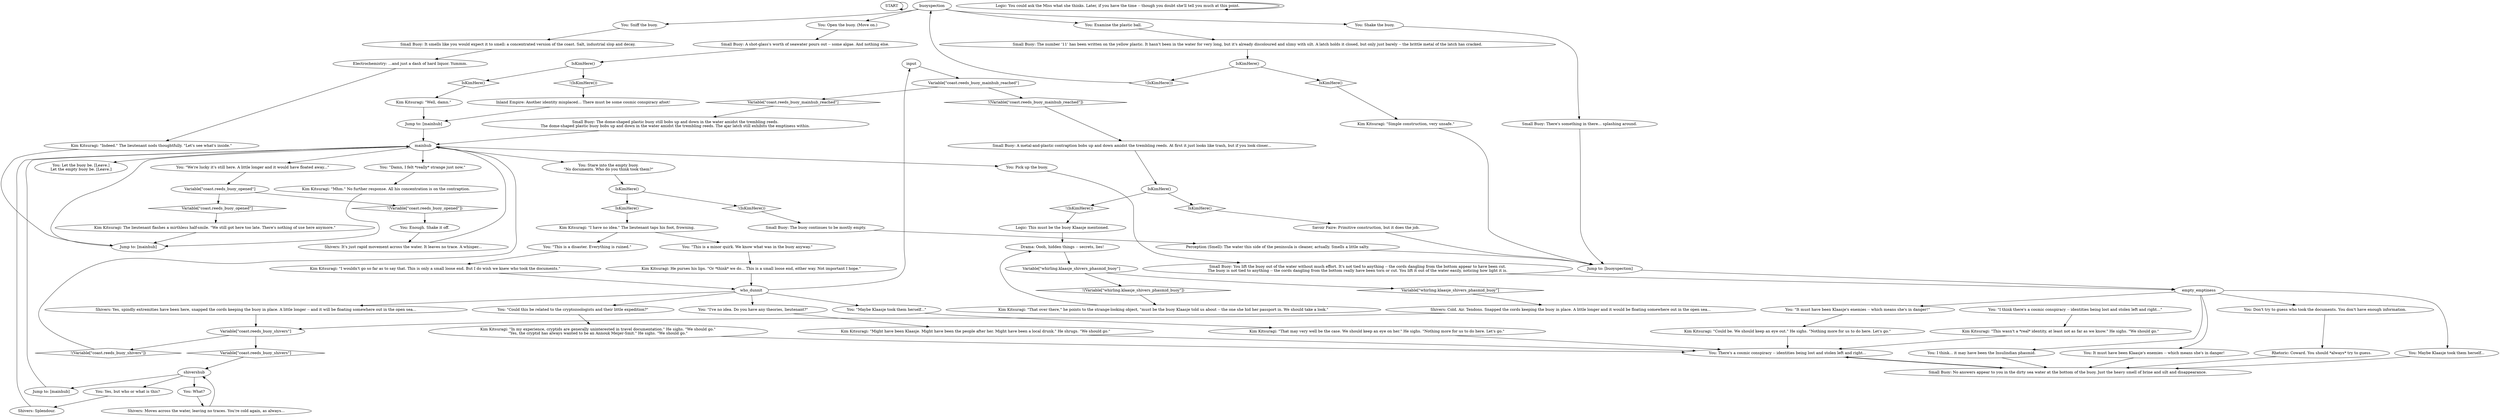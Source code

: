 # COAST / SMALL BUOY
# Here you can find Klaasje's buoy if you know about it.
# ==================================================
digraph G {
	  0 [label="START"];
	  1 [label="input"];
	  2 [label="You: \"It must have been Klaasje's enemies -- which means she's in danger!\""];
	  3 [label="You: There's a cosmic conspiracy -- identities being lost and stolen left and right..."];
	  4 [label="Logic: You could ask the Miss what she thinks. Later, if you have the time -- though you doubt she'll tell you much at this point."];
	  5 [label="Jump to: [mainhub]"];
	  6 [label="You: Enough. Shake it off."];
	  7 [label="Kim Kitsuragi: \"Indeed.\" The lieutenant nods thoughtfully. \"Let's see what's inside.\""];
	  8 [label="Perception (Smell): The water this side of the peninsula is cleaner, actually. Smells a little salty."];
	  9 [label="empty_emptiness"];
	  10 [label="buoyspection"];
	  11 [label="Savoir Faire: Primitive construction, but it does the job."];
	  12 [label="Kim Kitsuragi: \"That over there,\" he points to the strange-looking object, \"must be the buoy Klaasje told us about -- the one she hid her passport in. We should take a look.\""];
	  13 [label="Shivers: Yes, spindly extremities have been here, snapped the cords keeping the buoy in place. A little longer -- and it will be floating somewhere out in the open sea..."];
	  14 [label="You: \"I think there's a cosmic conspiracy -- identities being lost and stolen left and right...\""];
	  15 [label="Variable[\"whirling.klaasje_shivers_phasmid_buoy\"]"];
	  16 [label="Variable[\"whirling.klaasje_shivers_phasmid_buoy\"]", shape=diamond];
	  17 [label="!(Variable[\"whirling.klaasje_shivers_phasmid_buoy\"])", shape=diamond];
	  18 [label="You: \"This is a minor quirk. We know what was in the buoy anyway.\""];
	  19 [label="You: \"Damn, I felt *really* strange just now.\""];
	  20 [label="Small Buoy: A metal-and-plastic contraption bobs up and down amidst the trembling reeds. At first it just looks like trash, but if you look closer..."];
	  21 [label="IsKimHere()"];
	  22 [label="IsKimHere()", shape=diamond];
	  23 [label="!(IsKimHere())", shape=diamond];
	  24 [label="Kim Kitsuragi: \"This wasn't a *real* identity, at least not as far as we know.\" He sighs. \"We should go.\""];
	  25 [label="Kim Kitsuragi: \"In my experience, cryptids are generally uninterested in travel documentation.\" He sighs. \"We should go.\"\n\"Yes, the cryptid has always wanted to be an Annouk Meijer-Smit.\" He sighs. \"We should go.\""];
	  26 [label="Rhetoric: Coward. You should *always* try to guess."];
	  27 [label="You: Yes, but who or what is this?"];
	  28 [label="Kim Kitsuragi: \"Well, damn.\""];
	  29 [label="Inland Empire: Another identity misplaced... There must be some cosmic conspiracy afoot!"];
	  30 [label="You: It must have been Klaasje's enemies -- which means she's in danger!"];
	  31 [label="Shivers: Splendour."];
	  32 [label="Variable[\"coast.reeds_buoy_opened\"]"];
	  33 [label="Variable[\"coast.reeds_buoy_opened\"]", shape=diamond];
	  34 [label="!(Variable[\"coast.reeds_buoy_opened\"])", shape=diamond];
	  35 [label="You: Let the buoy be. [Leave.]\nLet the empty buoy be. [Leave.]"];
	  36 [label="Logic: This must be the buoy Klaasje mentioned."];
	  37 [label="Small Buoy: There's something in there... splashing around."];
	  38 [label="You: Pick up the buoy."];
	  39 [label="IsKimHere()"];
	  40 [label="IsKimHere()", shape=diamond];
	  41 [label="!(IsKimHere())", shape=diamond];
	  42 [label="Kim Kitsuragi: He purses his lips. \"Or *think* we do... This is a small loose end, either way. Not important I hope.\""];
	  43 [label="Jump to: [mainhub]"];
	  44 [label="Kim Kitsuragi: \"I wouldn't go so far as to say that. This is only a small loose end. But I do wish we knew who took the documents.\""];
	  45 [label="You: Don't try to guess who took the documents. You don't have enough information."];
	  46 [label="You: Open the buoy. (Move on.)"];
	  47 [label="You: \"Maybe Klaasje took them herself...\""];
	  48 [label="Shivers: Moves across the water, leaving no traces. You're cold again, as always..."];
	  49 [label="You: Examine the plastic ball."];
	  50 [label="Small Buoy: You lift the buoy out of the water without much effort. It's not tied to anything -- the cords dangling from the bottom appear to have been cut.\nThe buoy is not tied to anything -- the cords dangling from the bottom really have been torn or cut. You lift it out of the water easily, noticing how light it is."];
	  51 [label="Small Buoy: The number '11' has been written on the yellow plastic. It hasn't been in the water for very long, but it's already discoloured and slimy with silt. A latch holds it closed, but only just barely -- the brittle metal of the latch has cracked."];
	  52 [label="Small Buoy: The dome-shaped plastic buoy still bobs up and down in the water amidst the trembling reeds.\nThe dome-shaped plastic buoy bobs up and down in the water amidst the trembling reeds. The ajar latch still exhibits the emptiness within."];
	  53 [label="You: \"We're lucky it's still here. A little longer and it would have floated away...\""];
	  54 [label="IsKimHere()"];
	  55 [label="IsKimHere()", shape=diamond];
	  56 [label="!(IsKimHere())", shape=diamond];
	  57 [label="You: \"This is a disaster. Everything is ruined.\""];
	  58 [label="Shivers: Cold. Air. Tendons. Snapped the cords keeping the buoy in place. A little longer and it would be floating somewhere out in the open sea..."];
	  59 [label="Kim Kitsuragi: \"I have no idea.\" The lieutenant taps his foot, frowning."];
	  60 [label="who_dunnit"];
	  61 [label="You: \"Could this be related to the cryptozoologists and their little expedition?\""];
	  62 [label="Electrochemistry: ...and just a dash of hard liquor. Yummm."];
	  63 [label="Small Buoy: No answers appear to you in the dirty sea water at the bottom of the buoy. Just the heavy smell of brine and silt and disappearance."];
	  64 [label="You: Maybe Klaasje took them herself..."];
	  65 [label="shivershub"];
	  66 [label="Kim Kitsuragi: \"That may very well be the case. We should keep an eye on her.\" He sighs. \"Nothing more for us to do here. Let's go.\""];
	  67 [label="You: What?"];
	  68 [label="Small Buoy: A shot-glass's worth of seawater pours out -- some algae. And nothing else."];
	  69 [label="Variable[\"coast.reeds_buoy_mainhub_reached\"]"];
	  70 [label="Variable[\"coast.reeds_buoy_mainhub_reached\"]", shape=diamond];
	  71 [label="!(Variable[\"coast.reeds_buoy_mainhub_reached\"])", shape=diamond];
	  72 [label="Small Buoy: The buoy continues to be mostly empty."];
	  73 [label="IsKimHere()"];
	  74 [label="IsKimHere()", shape=diamond];
	  75 [label="!(IsKimHere())", shape=diamond];
	  76 [label="Shivers: It's just rapid movement across the water. It leaves no trace. A whisper..."];
	  77 [label="Small Buoy: It smells like you would expect it to smell: a concentrated version of the coast. Salt, industrial slop and decay."];
	  78 [label="Jump to: [buoyspection]"];
	  79 [label="You: I think... it may have been the Insulindian phasmid."];
	  80 [label="Drama: Oooh, hidden things -- secrets, lies!"];
	  81 [label="mainhub"];
	  82 [label="Variable[\"coast.reeds_buoy_shivers\"]"];
	  83 [label="Variable[\"coast.reeds_buoy_shivers\"]", shape=diamond];
	  84 [label="!(Variable[\"coast.reeds_buoy_shivers\"])", shape=diamond];
	  85 [label="Kim Kitsuragi: \"Might have been Klaasje. Might have been the people after her. Might have been a local drunk.\" He shrugs. \"We should go.\""];
	  86 [label="You: Sniff the buoy."];
	  87 [label="Kim Kitsuragi: \"Mhm.\" No further response. All his concentration is on the contraption."];
	  88 [label="You: Stare into the empty buoy.\n\"No documents. Who do you think took them?\""];
	  89 [label="Jump to: [mainhub]"];
	  90 [label="You: Shake the buoy."];
	  91 [label="Kim Kitsuragi: \"Simple construction, very unsafe.\""];
	  92 [label="Kim Kitsuragi: \"Could be. We should keep an eye out.\" He sighs. \"Nothing more for us to do here. Let's go.\""];
	  93 [label="Kim Kitsuragi: The lieutenant flashes a mirthless half-smile. \"We still got here too late. There's nothing of use here anymore.\""];
	  94 [label="You: \"I've no idea. Do you have any theories, lieutenant?\""];
	  0 -> 0
	  1 -> 69
	  2 -> 92
	  3 -> 63
	  4 -> 4
	  5 -> 81
	  6 -> 76
	  7 -> 89
	  8 -> 78
	  9 -> 64
	  9 -> 2
	  9 -> 45
	  9 -> 79
	  9 -> 30
	  10 -> 46
	  10 -> 49
	  10 -> 90
	  10 -> 86
	  11 -> 78
	  12 -> 80
	  13 -> 82
	  14 -> 24
	  15 -> 16
	  15 -> 17
	  16 -> 58
	  17 -> 12
	  18 -> 42
	  19 -> 87
	  20 -> 21
	  21 -> 22
	  21 -> 23
	  22 -> 11
	  23 -> 36
	  24 -> 3
	  25 -> 3
	  26 -> 63
	  27 -> 31
	  28 -> 43
	  29 -> 43
	  30 -> 63
	  31 -> 81
	  32 -> 33
	  32 -> 34
	  33 -> 93
	  34 -> 6
	  36 -> 80
	  37 -> 78
	  38 -> 50
	  39 -> 40
	  39 -> 41
	  40 -> 59
	  41 -> 72
	  42 -> 60
	  43 -> 81
	  44 -> 60
	  45 -> 26
	  46 -> 68
	  47 -> 66
	  48 -> 65
	  49 -> 51
	  50 -> 9
	  51 -> 54
	  52 -> 81
	  53 -> 32
	  54 -> 56
	  54 -> 55
	  55 -> 91
	  56 -> 10
	  57 -> 44
	  58 -> 82
	  59 -> 57
	  59 -> 18
	  60 -> 1
	  60 -> 13
	  60 -> 47
	  60 -> 61
	  60 -> 94
	  61 -> 25
	  62 -> 7
	  63 -> 3
	  64 -> 63
	  65 -> 27
	  65 -> 67
	  65 -> 5
	  66 -> 3
	  67 -> 48
	  68 -> 73
	  69 -> 70
	  69 -> 71
	  70 -> 52
	  71 -> 20
	  72 -> 8
	  73 -> 74
	  73 -> 75
	  74 -> 28
	  75 -> 29
	  76 -> 81
	  77 -> 62
	  78 -> 9
	  79 -> 63
	  80 -> 15
	  81 -> 35
	  81 -> 38
	  81 -> 19
	  81 -> 53
	  81 -> 88
	  82 -> 83
	  82 -> 84
	  83 -> 65
	  84 -> 81
	  85 -> 3
	  86 -> 77
	  87 -> 89
	  88 -> 39
	  89 -> 81
	  90 -> 37
	  91 -> 78
	  92 -> 3
	  93 -> 89
	  94 -> 85
}

